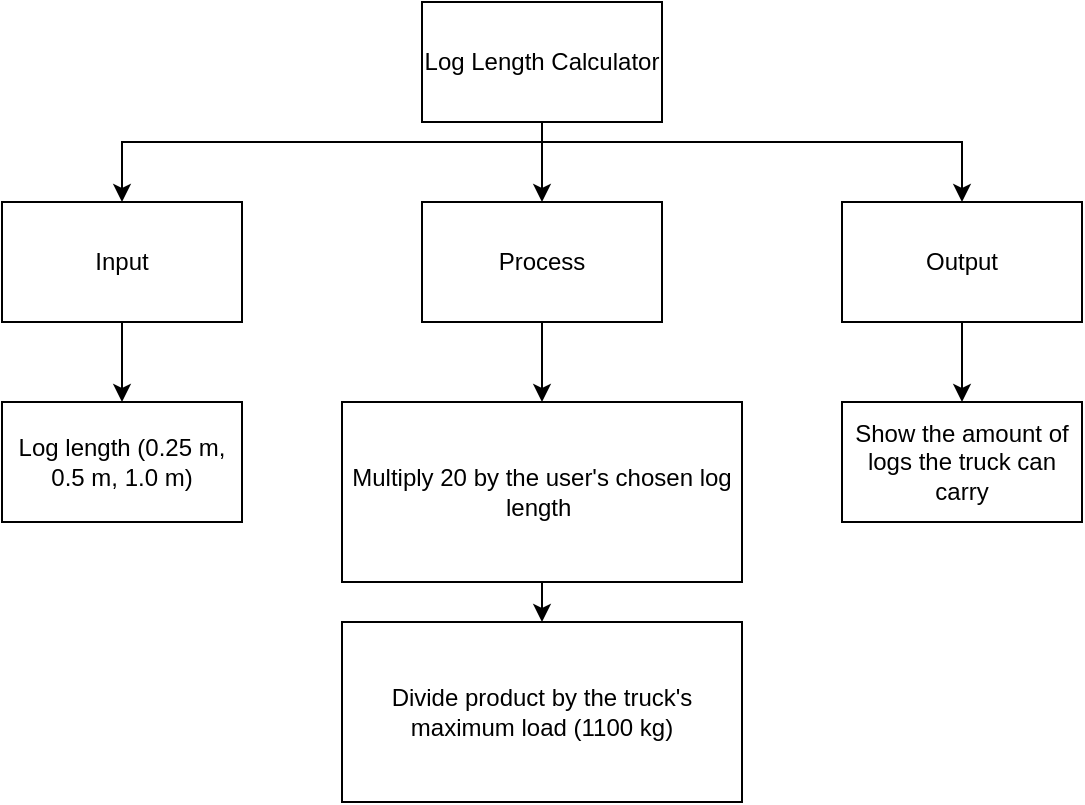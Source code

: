 <mxfile>
    <diagram id="3SLd8nlvvaxRWPqvZzsD" name="Page-1">
        <mxGraphModel dx="594" dy="561" grid="1" gridSize="10" guides="1" tooltips="1" connect="1" arrows="1" fold="1" page="1" pageScale="1" pageWidth="850" pageHeight="1100" math="0" shadow="0">
            <root>
                <mxCell id="0"/>
                <mxCell id="1" parent="0"/>
                <mxCell id="3" style="edgeStyle=none;html=1;" parent="1" source="2" edge="1">
                    <mxGeometry relative="1" as="geometry">
                        <mxPoint x="400" y="180" as="targetPoint"/>
                    </mxGeometry>
                </mxCell>
                <mxCell id="7" style="edgeStyle=none;html=1;entryX=0.5;entryY=0;entryDx=0;entryDy=0;rounded=0;" parent="1" source="2" target="6" edge="1">
                    <mxGeometry relative="1" as="geometry">
                        <Array as="points">
                            <mxPoint x="400" y="150"/>
                            <mxPoint x="190" y="150"/>
                        </Array>
                    </mxGeometry>
                </mxCell>
                <mxCell id="8" style="edgeStyle=none;html=1;entryX=0.5;entryY=0;entryDx=0;entryDy=0;rounded=0;" parent="1" target="4" edge="1">
                    <mxGeometry relative="1" as="geometry">
                        <mxPoint x="400" y="150" as="sourcePoint"/>
                        <Array as="points">
                            <mxPoint x="610" y="150"/>
                        </Array>
                    </mxGeometry>
                </mxCell>
                <mxCell id="2" value="Log Length Calculator" style="rounded=0;whiteSpace=wrap;html=1;" parent="1" vertex="1">
                    <mxGeometry x="340" y="80" width="120" height="60" as="geometry"/>
                </mxCell>
                <mxCell id="14" style="edgeStyle=none;html=1;entryX=0.5;entryY=0;entryDx=0;entryDy=0;" parent="1" source="4" target="10" edge="1">
                    <mxGeometry relative="1" as="geometry"/>
                </mxCell>
                <mxCell id="4" value="Output" style="rounded=0;whiteSpace=wrap;html=1;" parent="1" vertex="1">
                    <mxGeometry x="550" y="180" width="120" height="60" as="geometry"/>
                </mxCell>
                <mxCell id="13" style="edgeStyle=none;html=1;entryX=0.5;entryY=0;entryDx=0;entryDy=0;" parent="1" source="5" target="11" edge="1">
                    <mxGeometry relative="1" as="geometry"/>
                </mxCell>
                <mxCell id="5" value="Process" style="rounded=0;whiteSpace=wrap;html=1;" parent="1" vertex="1">
                    <mxGeometry x="340" y="180" width="120" height="60" as="geometry"/>
                </mxCell>
                <mxCell id="12" style="edgeStyle=none;html=1;entryX=0.5;entryY=0;entryDx=0;entryDy=0;" parent="1" source="6" target="9" edge="1">
                    <mxGeometry relative="1" as="geometry"/>
                </mxCell>
                <mxCell id="6" value="Input" style="rounded=0;whiteSpace=wrap;html=1;" parent="1" vertex="1">
                    <mxGeometry x="130" y="180" width="120" height="60" as="geometry"/>
                </mxCell>
                <mxCell id="9" value="Log length (0.25 m, 0.5 m, 1.0 m)" style="rounded=0;whiteSpace=wrap;html=1;" parent="1" vertex="1">
                    <mxGeometry x="130" y="280" width="120" height="60" as="geometry"/>
                </mxCell>
                <mxCell id="10" value="Show the amount of logs the truck can carry" style="rounded=0;whiteSpace=wrap;html=1;" parent="1" vertex="1">
                    <mxGeometry x="550" y="280" width="120" height="60" as="geometry"/>
                </mxCell>
                <mxCell id="16" style="edgeStyle=none;rounded=0;html=1;" edge="1" parent="1" source="11" target="15">
                    <mxGeometry relative="1" as="geometry"/>
                </mxCell>
                <mxCell id="11" value="Multiply 20 by the user's chosen log length&amp;nbsp;" style="rounded=0;whiteSpace=wrap;html=1;" parent="1" vertex="1">
                    <mxGeometry x="300" y="280" width="200" height="90" as="geometry"/>
                </mxCell>
                <mxCell id="15" value="Divide product by the truck's maximum load (1100 kg)" style="rounded=0;whiteSpace=wrap;html=1;" vertex="1" parent="1">
                    <mxGeometry x="300" y="390" width="200" height="90" as="geometry"/>
                </mxCell>
            </root>
        </mxGraphModel>
    </diagram>
</mxfile>